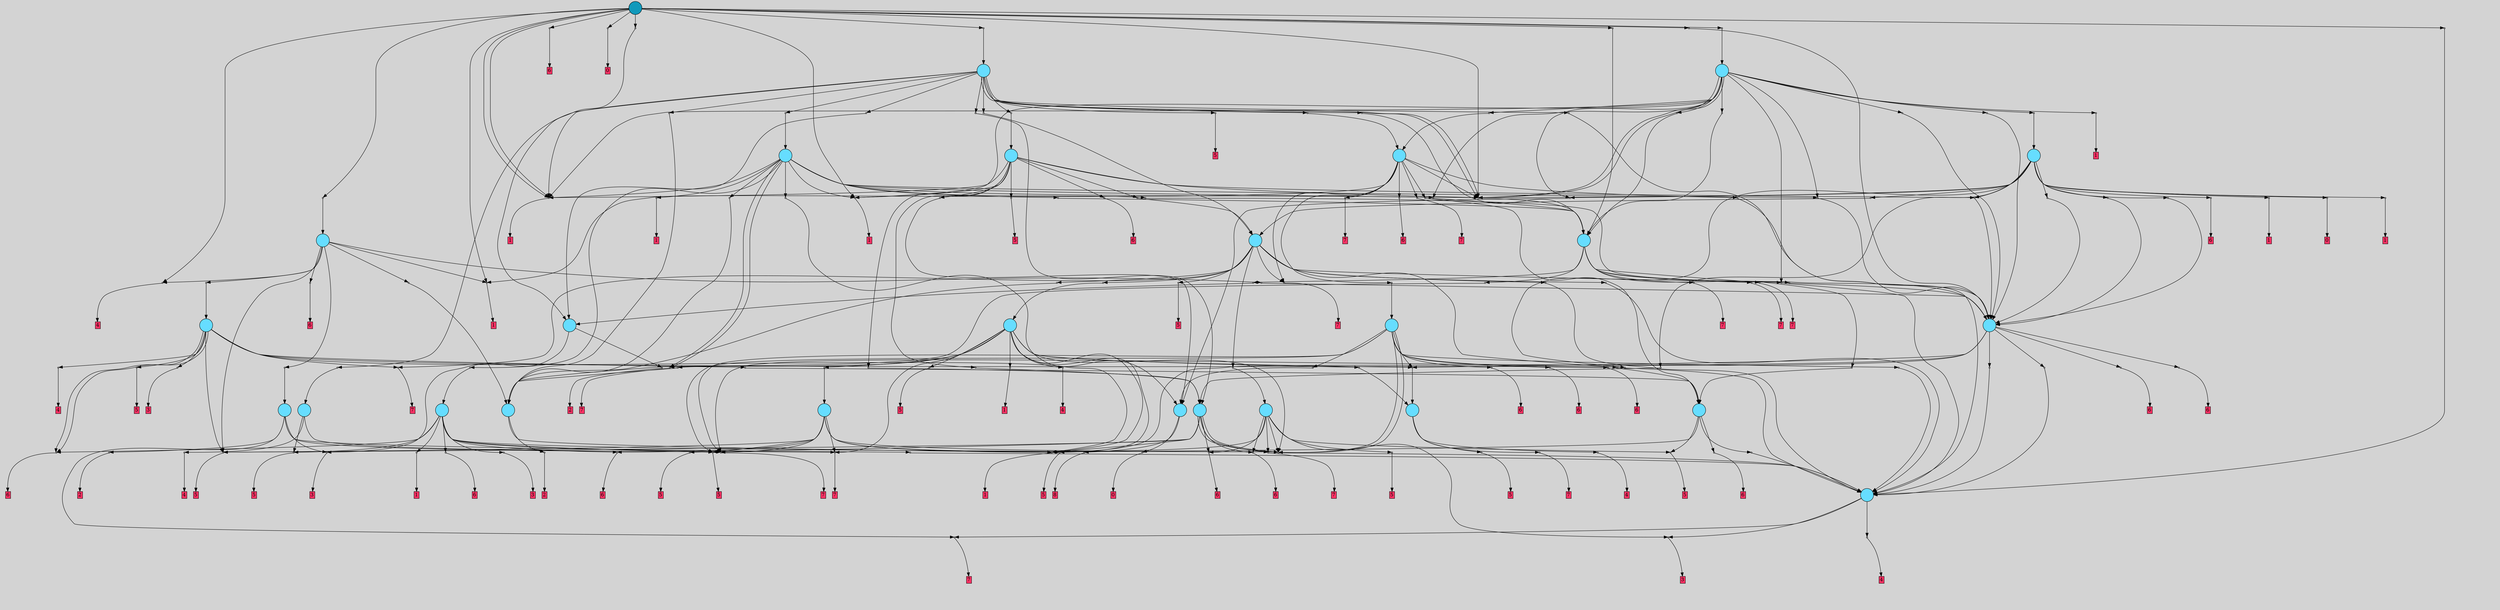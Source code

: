 // File exported with GEGELATI v1.3.1
// On the 2024-04-08 21:34:27
// With the File::TPGGraphDotExporter
digraph{
	graph[pad = "0.212, 0.055" bgcolor = lightgray]
	node[shape=circle style = filled label = ""]
		T1 [fillcolor="#66ddff"]
		T2 [fillcolor="#66ddff"]
		T3 [fillcolor="#66ddff"]
		T4 [fillcolor="#66ddff"]
		T8 [fillcolor="#66ddff"]
		T12 [fillcolor="#66ddff"]
		T72 [fillcolor="#66ddff"]
		T74 [fillcolor="#66ddff"]
		T80 [fillcolor="#66ddff"]
		T113 [fillcolor="#66ddff"]
		T126 [fillcolor="#66ddff"]
		T138 [fillcolor="#66ddff"]
		T146 [fillcolor="#66ddff"]
		T169 [fillcolor="#66ddff"]
		T188 [fillcolor="#66ddff"]
		T202 [fillcolor="#66ddff"]
		T253 [fillcolor="#66ddff"]
		T259 [fillcolor="#66ddff"]
		T268 [fillcolor="#66ddff"]
		T285 [fillcolor="#66ddff"]
		T489 [fillcolor="#66ddff"]
		T511 [fillcolor="#66ddff"]
		T674 [fillcolor="#66ddff"]
		T695 [fillcolor="#66ddff"]
		T745 [fillcolor="#66ddff"]
		T808 [fillcolor="#1199bb"]
		P21125 [fillcolor="#cccccc" shape=point] //
		I21125 [shape=box style=invis label="4|3&1|4#2|0&#92;n1|6&0|1#3|7&#92;n5|2&0|0#0|0&#92;n2|4&0|3#1|1&#92;n3|2&2|5#3|4&#92;n4|4&4|0#0|1&#92;n0|2&1|3#1|5&#92;n6|4&3|0#0|0&#92;n2|6&2|6#3|2&#92;n5|2&2|6#4|4&#92;n"]
		P21125 -> I21125[style=invis]
		A9830 [fillcolor="#ff3366" shape=box margin=0.03 width=0 height=0 label="1"]
		T1 -> P21125 -> A9830
		P21126 [fillcolor="#cccccc" shape=point] //
		I21126 [shape=box style=invis label="3|3&0|3#2|3&#92;n5|6&2|4#1|6&#92;n5|3&3|1#3|7&#92;n1|4&2|7#4|1&#92;n0|6&2|0#1|2&#92;n0|1&1|4#1|1&#92;n3|2&4|2#0|4&#92;n"]
		P21126 -> I21126[style=invis]
		A9831 [fillcolor="#ff3366" shape=box margin=0.03 width=0 height=0 label="2"]
		T1 -> P21126 -> A9831
		P21127 [fillcolor="#cccccc" shape=point] //
		I21127 [shape=box style=invis label="3|5&1|1#4|7&#92;n1|3&0|0#4|5&#92;n5|6&4|5#4|4&#92;n7|5&2|0#4|0&#92;n5|1&0|2#3|7&#92;n2|0&2|1#4|7&#92;n"]
		P21127 -> I21127[style=invis]
		A9832 [fillcolor="#ff3366" shape=box margin=0.03 width=0 height=0 label="2"]
		T2 -> P21127 -> A9832
		P21128 [fillcolor="#cccccc" shape=point] //
		I21128 [shape=box style=invis label="6|5&1|1#2|4&#92;n1|6&3|2#0|3&#92;n2|0&0|7#1|1&#92;n4|1&4|2#3|4&#92;n3|2&2|3#0|6&#92;n2|6&3|7#3|5&#92;n7|1&3|5#1|4&#92;n"]
		P21128 -> I21128[style=invis]
		A9833 [fillcolor="#ff3366" shape=box margin=0.03 width=0 height=0 label="3"]
		T2 -> P21128 -> A9833
		P21129 [fillcolor="#cccccc" shape=point] //
		I21129 [shape=box style=invis label="3|7&0|1#0|1&#92;n6|3&1|3#0|5&#92;n"]
		P21129 -> I21129[style=invis]
		A9834 [fillcolor="#ff3366" shape=box margin=0.03 width=0 height=0 label="3"]
		T3 -> P21129 -> A9834
		P21130 [fillcolor="#cccccc" shape=point] //
		I21130 [shape=box style=invis label="4|4&2|5#4|0&#92;n3|7&3|5#4|3&#92;n1|5&3|3#2|4&#92;n0|1&1|6#1|5&#92;n2|4&4|2#2|4&#92;n4|4&2|4#1|3&#92;n5|4&1|7#2|7&#92;n2|1&3|7#3|5&#92;n6|0&4|4#3|5&#92;n0|3&2|4#0|3&#92;n"]
		P21130 -> I21130[style=invis]
		A9835 [fillcolor="#ff3366" shape=box margin=0.03 width=0 height=0 label="4"]
		T3 -> P21130 -> A9835
		P21131 [fillcolor="#cccccc" shape=point] //
		I21131 [shape=box style=invis label="6|2&1|1#4|7&#92;n1|5&2|7#1|0&#92;n7|2&0|6#3|3&#92;n5|6&4|6#3|1&#92;n4|0&4|6#0|1&#92;n7|6&1|4#1|2&#92;n"]
		P21131 -> I21131[style=invis]
		A9836 [fillcolor="#ff3366" shape=box margin=0.03 width=0 height=0 label="4"]
		T4 -> P21131 -> A9836
		P21132 [fillcolor="#cccccc" shape=point] //
		I21132 [shape=box style=invis label="6|2&0|1#3|7&#92;n6|7&4|2#2|5&#92;n2|4&4|1#2|3&#92;n6|6&2|6#4|7&#92;n6|3&1|7#3|2&#92;n4|6&1|6#3|1&#92;n4|4&4|5#2|2&#92;n2|2&2|3#3|3&#92;n1|6&3|7#0|0&#92;n"]
		P21132 -> I21132[style=invis]
		A9837 [fillcolor="#ff3366" shape=box margin=0.03 width=0 height=0 label="5"]
		T4 -> P21132 -> A9837
		P21133 [fillcolor="#cccccc" shape=point] //
		I21133 [shape=box style=invis label="0|4&2|0#3|7&#92;n"]
		P21133 -> I21133[style=invis]
		A9838 [fillcolor="#ff3366" shape=box margin=0.03 width=0 height=0 label="8"]
		T8 -> P21133 -> A9838
		P21134 [fillcolor="#cccccc" shape=point] //
		I21134 [shape=box style=invis label="6|7&4|5#3|7&#92;n1|0&4|6#2|6&#92;n1|1&3|2#2|3&#92;n6|6&3|5#4|6&#92;n5|3&4|3#1|5&#92;n3|0&1|6#4|0&#92;n3|6&3|6#3|2&#92;n1|3&4|6#4|5&#92;n"]
		P21134 -> I21134[style=invis]
		A9839 [fillcolor="#ff3366" shape=box margin=0.03 width=0 height=0 label="0"]
		T8 -> P21134 -> A9839
		P21135 [fillcolor="#cccccc" shape=point] //
		I21135 [shape=box style=invis label="2|1&3|1#1|2&#92;n1|5&2|7#2|3&#92;n5|4&3|6#1|6&#92;n2|5&1|0#2|2&#92;n4|1&4|3#2|1&#92;n4|0&2|0#2|4&#92;n"]
		P21135 -> I21135[style=invis]
		A9840 [fillcolor="#ff3366" shape=box margin=0.03 width=0 height=0 label="7"]
		T3 -> P21135 -> A9840
		P21136 [fillcolor="#cccccc" shape=point] //
		I21136 [shape=box style=invis label="1|7&4|1#3|5&#92;n7|4&3|3#2|0&#92;n5|2&3|4#1|1&#92;n4|2&0|3#0|1&#92;n7|7&3|7#0|4&#92;n4|5&0|3#2|2&#92;n5|2&0|1#0|7&#92;n0|5&3|5#1|0&#92;n1|7&3|4#2|2&#92;n"]
		P21136 -> I21136[style=invis]
		A9841 [fillcolor="#ff3366" shape=box margin=0.03 width=0 height=0 label="7"]
		T4 -> P21136 -> A9841
		P21137 [fillcolor="#cccccc" shape=point] //
		I21137 [shape=box style=invis label="3|5&1|1#4|7&#92;n1|3&0|0#4|5&#92;n5|6&4|5#4|4&#92;n1|6&1|0#1|5&#92;n7|5&2|0#4|1&#92;n5|1&0|2#3|7&#92;n"]
		P21137 -> I21137[style=invis]
		A9842 [fillcolor="#ff3366" shape=box margin=0.03 width=0 height=0 label="2"]
		T12 -> P21137 -> A9842
		T12 -> P21128
		T12 -> P21136
		T12 -> P21135
		P21138 [fillcolor="#cccccc" shape=point] //
		I21138 [shape=box style=invis label="3|1&0|6#2|1&#92;n2|6&0|0#1|0&#92;n4|3&3|7#1|5&#92;n6|1&1|2#4|1&#92;n7|6&2|7#3|5&#92;n"]
		P21138 -> I21138[style=invis]
		T12 -> P21138 -> T3
		P21139 [fillcolor="#cccccc" shape=point] //
		I21139 [shape=box style=invis label="6|2&0|7#2|0&#92;n2|5&4|0#2|3&#92;n2|0&4|5#1|1&#92;n1|4&3|0#1|6&#92;n"]
		P21139 -> I21139[style=invis]
		A9843 [fillcolor="#ff3366" shape=box margin=0.03 width=0 height=0 label="7"]
		T72 -> P21139 -> A9843
		P21140 [fillcolor="#cccccc" shape=point] //
		I21140 [shape=box style=invis label="5|6&4|6#1|3&#92;n5|3&0|4#0|5&#92;n4|6&1|6#3|1&#92;n6|7&4|5#2|5&#92;n2|0&3|5#2|5&#92;n2|4&3|2#2|3&#92;n1|6&1|7#0|0&#92;n6|6&2|6#4|7&#92;n5|2&2|3#3|3&#92;n"]
		P21140 -> I21140[style=invis]
		A9844 [fillcolor="#ff3366" shape=box margin=0.03 width=0 height=0 label="5"]
		T72 -> P21140 -> A9844
		T72 -> P21136
		P21141 [fillcolor="#cccccc" shape=point] //
		I21141 [shape=box style=invis label="7|6&1|3#3|0&#92;n7|4&1|5#4|7&#92;n6|3&4|2#1|1&#92;n1|0&3|1#0|7&#92;n1|7&0|1#4|1&#92;n2|6&2|3#4|6&#92;n"]
		P21141 -> I21141[style=invis]
		A9845 [fillcolor="#ff3366" shape=box margin=0.03 width=0 height=0 label="6"]
		T72 -> P21141 -> A9845
		P21142 [fillcolor="#cccccc" shape=point] //
		I21142 [shape=box style=invis label="1|1&2|3#4|7&#92;n1|1&2|4#4|7&#92;n6|3&2|1#3|0&#92;n0|0&0|2#3|1&#92;n4|7&0|4#0|6&#92;n"]
		P21142 -> I21142[style=invis]
		T72 -> P21142 -> T3
		P21143 [fillcolor="#cccccc" shape=point] //
		I21143 [shape=box style=invis label="1|4&3|1#1|7&#92;n5|6&4|6#1|3&#92;n5|3&0|4#0|5&#92;n6|7&4|5#2|5&#92;n4|6&1|6#3|1&#92;n2|0&3|5#2|5&#92;n1|6&1|7#0|0&#92;n6|6&2|6#4|7&#92;n5|2&2|3#3|3&#92;n"]
		P21143 -> I21143[style=invis]
		A9846 [fillcolor="#ff3366" shape=box margin=0.03 width=0 height=0 label="5"]
		T72 -> P21143 -> A9846
		P21144 [fillcolor="#cccccc" shape=point] //
		I21144 [shape=box style=invis label="2|2&2|3#0|3&#92;n6|2&0|1#2|7&#92;n5|0&3|2#2|2&#92;n3|5&2|5#0|4&#92;n5|6&4|2#2|1&#92;n4|6&3|6#3|1&#92;n2|7&4|1#2|3&#92;n"]
		P21144 -> I21144[style=invis]
		A9847 [fillcolor="#ff3366" shape=box margin=0.03 width=0 height=0 label="5"]
		T72 -> P21144 -> A9847
		T72 -> P21125
		T74 -> P21125
		P21145 [fillcolor="#cccccc" shape=point] //
		I21145 [shape=box style=invis label="4|4&4|1#2|3&#92;n4|6&1|6#3|1&#92;n2|6&2|6#2|6&#92;n2|0&3|5#4|1&#92;n2|5&1|3#3|7&#92;n0|6&2|6#4|7&#92;n3|3&2|4#1|5&#92;n3|1&2|6#0|0&#92;n"]
		P21145 -> I21145[style=invis]
		A9848 [fillcolor="#ff3366" shape=box margin=0.03 width=0 height=0 label="5"]
		T74 -> P21145 -> A9848
		P21146 [fillcolor="#cccccc" shape=point] //
		I21146 [shape=box style=invis label="5|4&4|5#3|4&#92;n6|7&1|1#1|7&#92;n4|3&4|7#4|5&#92;n7|1&4|2#3|5&#92;n2|0&2|2#3|7&#92;n"]
		P21146 -> I21146[style=invis]
		A9849 [fillcolor="#ff3366" shape=box margin=0.03 width=0 height=0 label="6"]
		T74 -> P21146 -> A9849
		P21147 [fillcolor="#cccccc" shape=point] //
		I21147 [shape=box style=invis label="3|1&4|6#4|0&#92;n3|6&3|6#3|5&#92;n0|0&2|0#3|7&#92;n"]
		P21147 -> I21147[style=invis]
		T74 -> P21147 -> T3
		P21148 [fillcolor="#cccccc" shape=point] //
		I21148 [shape=box style=invis label="5|5&3|0#1|1&#92;n6|7&4|7#3|3&#92;n3|0&3|4#0|6&#92;n3|1&4|3#2|1&#92;n6|3&3|3#3|2&#92;n4|6&2|1#0|1&#92;n7|7&2|5#0|5&#92;n7|3&0|7#4|2&#92;n4|5&1|3#3|2&#92;n"]
		P21148 -> I21148[style=invis]
		A9850 [fillcolor="#ff3366" shape=box margin=0.03 width=0 height=0 label="7"]
		T80 -> P21148 -> A9850
		P21149 [fillcolor="#cccccc" shape=point] //
		I21149 [shape=box style=invis label="7|3&1|7#4|7&#92;n2|4&4|2#2|4&#92;n1|5&3|3#2|4&#92;n1|1&1|6#1|5&#92;n4|0&1|4#4|7&#92;n3|7&3|5#4|3&#92;n5|4&1|7#2|7&#92;n4|4&2|4#1|3&#92;n4|4&2|5#2|0&#92;n"]
		P21149 -> I21149[style=invis]
		A9851 [fillcolor="#ff3366" shape=box margin=0.03 width=0 height=0 label="4"]
		T80 -> P21149 -> A9851
		P21150 [fillcolor="#cccccc" shape=point] //
		I21150 [shape=box style=invis label="5|6&4|6#1|3&#92;n6|7&3|5#2|5&#92;n4|6&1|6#3|1&#92;n2|0&3|5#2|5&#92;n5|3&0|4#0|5&#92;n1|3&3|4#3|1&#92;n3|5&3|5#0|6&#92;n2|4&3|2#2|3&#92;n1|6&1|7#0|0&#92;n6|6&2|6#4|7&#92;n"]
		P21150 -> I21150[style=invis]
		A9852 [fillcolor="#ff3366" shape=box margin=0.03 width=0 height=0 label="5"]
		T80 -> P21150 -> A9852
		P21151 [fillcolor="#cccccc" shape=point] //
		I21151 [shape=box style=invis label="2|5&4|0#2|3&#92;n6|2&0|7#2|0&#92;n2|0&4|5#1|1&#92;n5|4&3|0#1|6&#92;n"]
		P21151 -> I21151[style=invis]
		A9853 [fillcolor="#ff3366" shape=box margin=0.03 width=0 height=0 label="7"]
		T113 -> P21151 -> A9853
		P21152 [fillcolor="#cccccc" shape=point] //
		I21152 [shape=box style=invis label="7|5&3|5#1|6&#92;n1|0&3|1#0|7&#92;n7|6&1|3#3|0&#92;n1|7&0|1#4|1&#92;n2|3&4|2#1|4&#92;n"]
		P21152 -> I21152[style=invis]
		A9854 [fillcolor="#ff3366" shape=box margin=0.03 width=0 height=0 label="6"]
		T113 -> P21152 -> A9854
		T113 -> P21142
		P21153 [fillcolor="#cccccc" shape=point] //
		I21153 [shape=box style=invis label="5|6&4|6#1|3&#92;n5|3&0|4#0|5&#92;n6|7&4|5#2|5&#92;n5|2&2|3#3|3&#92;n2|0&3|5#2|5&#92;n1|6&1|7#0|0&#92;n6|6&2|6#4|7&#92;n4|6&1|3#3|1&#92;n3|2&3|0#3|4&#92;n"]
		P21153 -> I21153[style=invis]
		A9855 [fillcolor="#ff3366" shape=box margin=0.03 width=0 height=0 label="5"]
		T113 -> P21153 -> A9855
		T113 -> P21144
		T113 -> P21125
		T113 -> P21142
		P21154 [fillcolor="#cccccc" shape=point] //
		I21154 [shape=box style=invis label="4|0&3|2#4|0&#92;n0|1&4|2#4|5&#92;n"]
		P21154 -> I21154[style=invis]
		A9856 [fillcolor="#ff3366" shape=box margin=0.03 width=0 height=0 label="6"]
		T113 -> P21154 -> A9856
		T126 -> P21139
		P21155 [fillcolor="#cccccc" shape=point] //
		I21155 [shape=box style=invis label="7|6&1|3#3|0&#92;n2|6&2|3#4|6&#92;n1|0&3|1#0|7&#92;n0|7&0|1#4|1&#92;n7|4&1|5#4|7&#92;n"]
		P21155 -> I21155[style=invis]
		A9857 [fillcolor="#ff3366" shape=box margin=0.03 width=0 height=0 label="6"]
		T126 -> P21155 -> A9857
		T126 -> P21142
		T126 -> P21143
		P21156 [fillcolor="#cccccc" shape=point] //
		I21156 [shape=box style=invis label="6|3&1|6#0|5&#92;n3|7&0|1#0|1&#92;n"]
		P21156 -> I21156[style=invis]
		A9858 [fillcolor="#ff3366" shape=box margin=0.03 width=0 height=0 label="3"]
		T126 -> P21156 -> A9858
		P21157 [fillcolor="#cccccc" shape=point] //
		I21157 [shape=box style=invis label="6|7&1|1#1|7&#92;n3|1&0|6#2|1&#92;n6|1&4|2#4|1&#92;n4|3&3|7#1|5&#92;n2|6&0|0#1|0&#92;n7|6&2|7#3|5&#92;n"]
		P21157 -> I21157[style=invis]
		A9859 [fillcolor="#ff3366" shape=box margin=0.03 width=0 height=0 label="6"]
		T126 -> P21157 -> A9859
		P21158 [fillcolor="#cccccc" shape=point] //
		I21158 [shape=box style=invis label="7|2&4|4#0|0&#92;n4|2&4|1#4|3&#92;n6|4&0|7#2|5&#92;n6|5&4|1#1|4&#92;n6|1&3|3#3|4&#92;n4|0&4|1#3|0&#92;n5|3&0|0#0|2&#92;n1|0&2|4#0|3&#92;n2|0&2|0#1|1&#92;n5|3&2|7#2|5&#92;n"]
		P21158 -> I21158[style=invis]
		A9860 [fillcolor="#ff3366" shape=box margin=0.03 width=0 height=0 label="1"]
		T126 -> P21158 -> A9860
		T126 -> P21132
		T126 -> P21141
		T138 -> P21151
		T138 -> P21152
		T138 -> P21142
		P21159 [fillcolor="#cccccc" shape=point] //
		I21159 [shape=box style=invis label="5|0&3|2#2|2&#92;n6|1&0|1#2|7&#92;n2|2&2|3#0|3&#92;n3|5&2|5#0|4&#92;n5|6&4|2#2|1&#92;n4|6&3|6#3|1&#92;n7|2&3|6#2|6&#92;n2|7&4|1#2|3&#92;n"]
		P21159 -> I21159[style=invis]
		A9861 [fillcolor="#ff3366" shape=box margin=0.03 width=0 height=0 label="5"]
		T138 -> P21159 -> A9861
		T138 -> P21125
		T138 -> P21154
		T138 -> P21129
		T138 -> P21145
		P21160 [fillcolor="#cccccc" shape=point] //
		I21160 [shape=box style=invis label="1|7&4|1#3|5&#92;n7|4&3|3#2|0&#92;n4|2&2|3#0|1&#92;n7|7&3|7#0|4&#92;n5|2&0|1#0|7&#92;n4|5&0|3#2|2&#92;n4|4&4|0#2|6&#92;n0|5&3|5#1|0&#92;n1|7&3|4#2|2&#92;n"]
		P21160 -> I21160[style=invis]
		A9862 [fillcolor="#ff3366" shape=box margin=0.03 width=0 height=0 label="7"]
		T146 -> P21160 -> A9862
		P21161 [fillcolor="#cccccc" shape=point] //
		I21161 [shape=box style=invis label="0|6&4|6#1|3&#92;n1|2&3|1#1|7&#92;n4|6&1|6#3|1&#92;n6|7&4|5#2|5&#92;n2|0&3|5#2|5&#92;n1|6&1|7#0|0&#92;n6|6&2|6#4|7&#92;n"]
		P21161 -> I21161[style=invis]
		A9863 [fillcolor="#ff3366" shape=box margin=0.03 width=0 height=0 label="5"]
		T146 -> P21161 -> A9863
		T146 -> P21144
		T146 -> P21125
		P21162 [fillcolor="#cccccc" shape=point] //
		I21162 [shape=box style=invis label="7|7&3|7#2|4&#92;n7|4&3|2#2|0&#92;n4|5&0|3#2|2&#92;n1|5&2|2#3|3&#92;n5|4&2|6#3|0&#92;n5|5&2|7#2|4&#92;n1|7&0|6#3|5&#92;n0|3&3|3#2|6&#92;n"]
		P21162 -> I21162[style=invis]
		T146 -> P21162 -> T3
		P21163 [fillcolor="#cccccc" shape=point] //
		I21163 [shape=box style=invis label="3|7&0|1#0|1&#92;n0|6&2|6#4|4&#92;n"]
		P21163 -> I21163[style=invis]
		A9864 [fillcolor="#ff3366" shape=box margin=0.03 width=0 height=0 label="3"]
		T146 -> P21163 -> A9864
		T146 -> P21157
		P21164 [fillcolor="#cccccc" shape=point] //
		I21164 [shape=box style=invis label="0|1&1|5#1|5&#92;n6|0&0|6#3|7&#92;n4|7&3|5#4|3&#92;n2|4&4|2#2|4&#92;n4|4&2|5#4|0&#92;n1|5&3|3#2|4&#92;n4|4&2|4#1|3&#92;n0|3&2|4#0|3&#92;n2|1&3|7#3|5&#92;n"]
		P21164 -> I21164[style=invis]
		A9865 [fillcolor="#ff3366" shape=box margin=0.03 width=0 height=0 label="4"]
		T146 -> P21164 -> A9865
		P21165 [fillcolor="#cccccc" shape=point] //
		I21165 [shape=box style=invis label="1|6&3|6#2|4&#92;n4|0&4|3#0|1&#92;n5|6&4|6#3|1&#92;n7|2&0|6#3|7&#92;n1|5&2|7#4|0&#92;n"]
		P21165 -> I21165[style=invis]
		T146 -> P21165 -> T74
		T146 -> P21157
		T169 -> P21136
		P21166 [fillcolor="#cccccc" shape=point] //
		I21166 [shape=box style=invis label="3|4&1|4#4|0&#92;n1|0&2|1#0|7&#92;n7|4&1|5#4|7&#92;n6|3&4|2#1|1&#92;n7|6&1|3#3|0&#92;n1|7&0|1#4|1&#92;n"]
		P21166 -> I21166[style=invis]
		A9866 [fillcolor="#ff3366" shape=box margin=0.03 width=0 height=0 label="6"]
		T169 -> P21166 -> A9866
		P21167 [fillcolor="#cccccc" shape=point] //
		I21167 [shape=box style=invis label="1|1&2|4#4|7&#92;n0|0&0|2#3|1&#92;n6|5&2|1#3|0&#92;n4|7&0|4#0|6&#92;n"]
		P21167 -> I21167[style=invis]
		T169 -> P21167 -> T3
		P21168 [fillcolor="#cccccc" shape=point] //
		I21168 [shape=box style=invis label="0|4&1|7#1|1&#92;n4|7&1|4#0|6&#92;n3|2&4|5#0|0&#92;n5|3&4|2#3|0&#92;n4|5&2|2#0|7&#92;n2|0&0|6#0|2&#92;n4|7&2|6#3|1&#92;n3|6&3|6#3|4&#92;n3|6&2|3#4|5&#92;n"]
		P21168 -> I21168[style=invis]
		T169 -> P21168 -> T3
		P21169 [fillcolor="#cccccc" shape=point] //
		I21169 [shape=box style=invis label="4|4&2|6#0|7&#92;n5|0&1|0#2|6&#92;n1|5&4|5#4|2&#92;n1|3&4|3#4|4&#92;n7|2&2|0#2|6&#92;n"]
		P21169 -> I21169[style=invis]
		A9867 [fillcolor="#ff3366" shape=box margin=0.03 width=0 height=0 label="6"]
		T169 -> P21169 -> A9867
		T169 -> P21140
		P21170 [fillcolor="#cccccc" shape=point] //
		I21170 [shape=box style=invis label="6|0&3|0#0|0&#92;n1|4&2|1#2|4&#92;n6|4&4|0#0|1&#92;n2|4&0|3#1|1&#92;n3|2&1|5#3|4&#92;n0|2&1|3#1|5&#92;n4|3&1|4#0|0&#92;n5|2&2|6#4|4&#92;n"]
		P21170 -> I21170[style=invis]
		T169 -> P21170 -> T80
		P21171 [fillcolor="#cccccc" shape=point] //
		I21171 [shape=box style=invis label="6|3&4|6#1|1&#92;n1|7&0|7#4|1&#92;n2|6&2|3#4|0&#92;n0|0&1|7#3|6&#92;n"]
		P21171 -> I21171[style=invis]
		A9868 [fillcolor="#ff3366" shape=box margin=0.03 width=0 height=0 label="6"]
		T188 -> P21171 -> A9868
		T188 -> P21142
		T188 -> P21143
		P21172 [fillcolor="#cccccc" shape=point] //
		I21172 [shape=box style=invis label="6|3&2|1#3|0&#92;n4|7&0|4#0|6&#92;n0|0&0|2#3|1&#92;n1|1&2|4#2|7&#92;n7|3&2|4#3|7&#92;n"]
		P21172 -> I21172[style=invis]
		T188 -> P21172 -> T3
		P21173 [fillcolor="#cccccc" shape=point] //
		I21173 [shape=box style=invis label="4|4&2|3#0|7&#92;n1|3&4|3#4|4&#92;n1|5&4|5#4|2&#92;n5|0&1|0#2|6&#92;n7|2&2|0#2|6&#92;n"]
		P21173 -> I21173[style=invis]
		A9869 [fillcolor="#ff3366" shape=box margin=0.03 width=0 height=0 label="6"]
		T188 -> P21173 -> A9869
		P21174 [fillcolor="#cccccc" shape=point] //
		I21174 [shape=box style=invis label="4|4&2|6#0|7&#92;n1|3&0|3#4|4&#92;n5|0&1|0#2|6&#92;n7|2&2|0#2|6&#92;n"]
		P21174 -> I21174[style=invis]
		A9870 [fillcolor="#ff3366" shape=box margin=0.03 width=0 height=0 label="6"]
		T188 -> P21174 -> A9870
		T188 -> P21142
		T188 -> P21170
		T188 -> P21136
		P21175 [fillcolor="#cccccc" shape=point] //
		I21175 [shape=box style=invis label="5|5&3|0#1|1&#92;n3|7&2|5#0|5&#92;n3|0&3|4#0|6&#92;n6|3&3|3#3|2&#92;n4|6&2|1#0|1&#92;n6|7&4|7#3|3&#92;n7|3&0|7#4|2&#92;n4|5&1|3#3|2&#92;n"]
		P21175 -> I21175[style=invis]
		T188 -> P21175 -> T8
		P21176 [fillcolor="#cccccc" shape=point] //
		I21176 [shape=box style=invis label="1|1&3|6#0|0&#92;n5|6&4|6#1|3&#92;n1|2&3|1#1|7&#92;n1|6&1|7#0|0&#92;n4|6&1|6#3|1&#92;n2|0&3|5#2|5&#92;n3|6&2|6#4|7&#92;n6|7&4|5#2|5&#92;n5|2&2|4#3|3&#92;n0|1&4|5#1|0&#92;n"]
		P21176 -> I21176[style=invis]
		A9871 [fillcolor="#ff3366" shape=box margin=0.03 width=0 height=0 label="5"]
		T202 -> P21176 -> A9871
		T202 -> P21170
		P21177 [fillcolor="#cccccc" shape=point] //
		I21177 [shape=box style=invis label="5|5&2|7#2|4&#92;n7|4&3|3#2|0&#92;n4|5&0|3#2|2&#92;n5|4&2|6#3|0&#92;n1|5&2|2#3|3&#92;n5|0&0|1#0|0&#92;n7|7&3|7#2|4&#92;n1|7&0|6#3|5&#92;n"]
		P21177 -> I21177[style=invis]
		A9872 [fillcolor="#ff3366" shape=box margin=0.03 width=0 height=0 label="7"]
		T202 -> P21177 -> A9872
		P21178 [fillcolor="#cccccc" shape=point] //
		I21178 [shape=box style=invis label="4|3&1|4#2|0&#92;n1|6&0|1#3|7&#92;n5|2&0|0#0|0&#92;n2|4&0|3#1|1&#92;n3|2&2|5#3|4&#92;n0|2&1|3#4|5&#92;n5|2&2|6#4|4&#92;n2|6&2|6#3|2&#92;n5|3&4|3#3|1&#92;n6|4&3|0#0|0&#92;n"]
		P21178 -> I21178[style=invis]
		A9873 [fillcolor="#ff3366" shape=box margin=0.03 width=0 height=0 label="1"]
		T202 -> P21178 -> A9873
		P21179 [fillcolor="#cccccc" shape=point] //
		I21179 [shape=box style=invis label="7|2&1|0#1|3&#92;n4|0&4|6#0|1&#92;n7|2&0|6#3|3&#92;n6|6&1|2#4|7&#92;n1|5&2|7#1|0&#92;n0|7&4|2#3|7&#92;n7|6&1|4#1|2&#92;n"]
		P21179 -> I21179[style=invis]
		A9874 [fillcolor="#ff3366" shape=box margin=0.03 width=0 height=0 label="4"]
		T202 -> P21179 -> A9874
		P21180 [fillcolor="#cccccc" shape=point] //
		I21180 [shape=box style=invis label="5|2&2|6#4|4&#92;n1|4&2|1#2|4&#92;n2|4&0|3#1|1&#92;n3|2&1|5#3|4&#92;n0|2&1|3#1|5&#92;n4|3&1|4#0|0&#92;n6|0&3|6#0|0&#92;n"]
		P21180 -> I21180[style=invis]
		T202 -> P21180 -> T80
		P21181 [fillcolor="#cccccc" shape=point] //
		I21181 [shape=box style=invis label="1|5&4|3#2|4&#92;n4|4&2|5#2|0&#92;n6|5&2|2#2|2&#92;n3|7&3|5#4|3&#92;n6|1&3|0#3|5&#92;n2|4&4|2#0|4&#92;n6|0&3|2#0|1&#92;n1|1&1|6#2|5&#92;n"]
		P21181 -> I21181[style=invis]
		T202 -> P21181 -> T1
		T202 -> P21139
		P21182 [fillcolor="#cccccc" shape=point] //
		I21182 [shape=box style=invis label="6|7&1|1#1|7&#92;n5|0&2|0#2|7&#92;n7|0&2|5#1|2&#92;n1|2&2|6#3|3&#92;n"]
		P21182 -> I21182[style=invis]
		T202 -> P21182 -> T72
		T202 -> P21142
		T202 -> P21140
		T202 -> P21125
		P21183 [fillcolor="#cccccc" shape=point] //
		I21183 [shape=box style=invis label="7|3&1|4#1|6&#92;n3|1&3|6#4|2&#92;n1|3&0|3#3|6&#92;n3|2&0|0#1|0&#92;n6|3&1|1#2|0&#92;n7|0&4|5#2|2&#92;n2|4&4|3#1|1&#92;n"]
		P21183 -> I21183[style=invis]
		T253 -> P21183 -> T169
		P21184 [fillcolor="#cccccc" shape=point] //
		I21184 [shape=box style=invis label="2|6&3|7#0|6&#92;n0|4&0|6#4|7&#92;n0|0&3|3#2|2&#92;n"]
		P21184 -> I21184[style=invis]
		T253 -> P21184 -> T74
		P21185 [fillcolor="#cccccc" shape=point] //
		I21185 [shape=box style=invis label="1|5&3|3#2|4&#92;n2|4&4|2#0|4&#92;n6|5&0|2#2|2&#92;n1|5&1|2#0|2&#92;n6|0&3|2#0|1&#92;n6|1&3|0#1|5&#92;n4|4&2|5#2|0&#92;n3|7&3|5#4|3&#92;n1|1&1|6#2|5&#92;n5|4&1|7#2|7&#92;n"]
		P21185 -> I21185[style=invis]
		T253 -> P21185 -> T2
		P21186 [fillcolor="#cccccc" shape=point] //
		I21186 [shape=box style=invis label="2|0&2|5#1|1&#92;n6|2&0|7#2|0&#92;n1|4&3|0#1|6&#92;n"]
		P21186 -> I21186[style=invis]
		A9875 [fillcolor="#ff3366" shape=box margin=0.03 width=0 height=0 label="7"]
		T253 -> P21186 -> A9875
		P21187 [fillcolor="#cccccc" shape=point] //
		I21187 [shape=box style=invis label="5|3&0|4#0|5&#92;n5|6&4|6#1|3&#92;n6|6&2|6#4|7&#92;n4|6&4|6#3|1&#92;n6|7&4|5#2|5&#92;n2|0&3|5#2|5&#92;n2|4&3|2#2|3&#92;n3|6&3|0#1|5&#92;n2|1&3|3#0|3&#92;n1|6&0|7#0|0&#92;n"]
		P21187 -> I21187[style=invis]
		T253 -> P21187 -> T1
		P21188 [fillcolor="#cccccc" shape=point] //
		I21188 [shape=box style=invis label="2|6&4|2#3|7&#92;n6|2&0|7#1|5&#92;n1|5&2|4#4|0&#92;n2|2&3|0#1|3&#92;n5|2&3|0#3|1&#92;n1|0&2|0#1|2&#92;n6|1&2|3#2|4&#92;n"]
		P21188 -> I21188[style=invis]
		A9876 [fillcolor="#ff3366" shape=box margin=0.03 width=0 height=0 label="7"]
		T253 -> P21188 -> A9876
		P21189 [fillcolor="#cccccc" shape=point] //
		I21189 [shape=box style=invis label="1|7&4|1#3|5&#92;n7|4&3|3#2|0&#92;n5|2&0|1#0|7&#92;n4|2&0|3#0|1&#92;n7|7&3|7#0|4&#92;n4|5&0|3#0|2&#92;n5|2&3|4#1|1&#92;n0|5&3|5#1|0&#92;n1|7&3|4#2|2&#92;n"]
		P21189 -> I21189[style=invis]
		A9877 [fillcolor="#ff3366" shape=box margin=0.03 width=0 height=0 label="7"]
		T253 -> P21189 -> A9877
		P21190 [fillcolor="#cccccc" shape=point] //
		I21190 [shape=box style=invis label="2|5&4|0#2|3&#92;n2|0&4|5#1|1&#92;n7|7&4|7#3|1&#92;n1|4&3|0#1|6&#92;n"]
		P21190 -> I21190[style=invis]
		A9878 [fillcolor="#ff3366" shape=box margin=0.03 width=0 height=0 label="7"]
		T259 -> P21190 -> A9878
		P21191 [fillcolor="#cccccc" shape=point] //
		I21191 [shape=box style=invis label="1|1&2|3#4|7&#92;n1|1&2|4#4|7&#92;n6|5&2|1#3|0&#92;n4|3&2|3#1|5&#92;n4|7&0|4#0|6&#92;n0|0&0|2#3|1&#92;n"]
		P21191 -> I21191[style=invis]
		T259 -> P21191 -> T3
		P21192 [fillcolor="#cccccc" shape=point] //
		I21192 [shape=box style=invis label="1|5&3|3#2|4&#92;n2|4&4|2#0|4&#92;n6|5&0|2#2|2&#92;n1|5&1|2#0|2&#92;n6|0&3|2#0|1&#92;n6|1&3|0#3|5&#92;n4|4&2|5#2|0&#92;n3|7&3|5#4|3&#92;n5|4&1|7#2|7&#92;n1|1&1|6#2|5&#92;n"]
		P21192 -> I21192[style=invis]
		T259 -> P21192 -> T1
		P21193 [fillcolor="#cccccc" shape=point] //
		I21193 [shape=box style=invis label="1|1&2|3#4|7&#92;n6|3&2|1#3|0&#92;n2|4&0|2#4|6&#92;n4|7&0|4#0|6&#92;n0|0&0|2#3|1&#92;n"]
		P21193 -> I21193[style=invis]
		T259 -> P21193 -> T3
		P21194 [fillcolor="#cccccc" shape=point] //
		I21194 [shape=box style=invis label="1|1&2|0#4|7&#92;n0|0&0|2#3|1&#92;n6|3&2|1#3|0&#92;n4|7&0|4#0|6&#92;n"]
		P21194 -> I21194[style=invis]
		T259 -> P21194 -> T3
		P21195 [fillcolor="#cccccc" shape=point] //
		I21195 [shape=box style=invis label="1|4&3|6#2|4&#92;n4|0&4|3#0|1&#92;n4|5&3|1#2|5&#92;n5|6&4|6#3|1&#92;n1|5&2|7#4|0&#92;n7|2&0|6#3|7&#92;n"]
		P21195 -> I21195[style=invis]
		T259 -> P21195 -> T74
		P21196 [fillcolor="#cccccc" shape=point] //
		I21196 [shape=box style=invis label="5|6&4|6#1|3&#92;n5|3&0|4#0|5&#92;n2|1&3|3#0|3&#92;n4|6&4|6#3|1&#92;n6|7&4|5#2|5&#92;n2|0&3|5#2|5&#92;n2|4&3|2#2|3&#92;n5|2&2|3#3|3&#92;n6|6&2|6#4|7&#92;n1|6&1|7#0|0&#92;n"]
		P21196 -> I21196[style=invis]
		A9879 [fillcolor="#ff3366" shape=box margin=0.03 width=0 height=0 label="5"]
		T259 -> P21196 -> A9879
		P21197 [fillcolor="#cccccc" shape=point] //
		I21197 [shape=box style=invis label="2|0&4|5#1|1&#92;n2|5&4|0#2|3&#92;n6|2&0|7#2|0&#92;n1|5&3|0#1|6&#92;n"]
		P21197 -> I21197[style=invis]
		T259 -> P21197 -> T202
		P21198 [fillcolor="#cccccc" shape=point] //
		I21198 [shape=box style=invis label="4|5&2|7#2|4&#92;n5|2&4|0#2|7&#92;n7|4&3|3#2|0&#92;n4|5&0|3#2|2&#92;n5|4&2|6#3|0&#92;n1|5&2|2#3|3&#92;n5|0&0|1#0|0&#92;n7|7&3|7#2|4&#92;n1|7&0|6#3|5&#92;n"]
		P21198 -> I21198[style=invis]
		T259 -> P21198 -> T138
		T259 -> P21160
		P21199 [fillcolor="#cccccc" shape=point] //
		I21199 [shape=box style=invis label="2|7&1|1#1|3&#92;n5|3&1|1#3|4&#92;n0|6&4|7#4|6&#92;n6|2&3|7#2|6&#92;n0|1&3|4#4|3&#92;n4|6&3|2#2|2&#92;n2|0&1|0#0|2&#92;n0|2&1|3#4|5&#92;n3|5&0|1#0|3&#92;n"]
		P21199 -> I21199[style=invis]
		A9880 [fillcolor="#ff3366" shape=box margin=0.03 width=0 height=0 label="1"]
		T268 -> P21199 -> A9880
		P21200 [fillcolor="#cccccc" shape=point] //
		I21200 [shape=box style=invis label="7|2&1|0#1|3&#92;n1|5&2|7#1|0&#92;n7|2&0|6#3|3&#92;n5|6&4|6#3|1&#92;n6|6&1|1#4|7&#92;n4|0&4|6#0|1&#92;n7|6&1|4#1|2&#92;n"]
		P21200 -> I21200[style=invis]
		A9881 [fillcolor="#ff3366" shape=box margin=0.03 width=0 height=0 label="4"]
		T268 -> P21200 -> A9881
		P21201 [fillcolor="#cccccc" shape=point] //
		I21201 [shape=box style=invis label="1|5&4|1#2|4&#92;n4|4&2|5#2|0&#92;n6|5&2|2#2|2&#92;n1|5&1|1#0|3&#92;n6|1&3|0#3|5&#92;n1|1&1|6#2|5&#92;n2|4&4|2#0|4&#92;n6|0&3|2#0|1&#92;n3|2&3|5#4|3&#92;n3|5&0|2#1|2&#92;n"]
		P21201 -> I21201[style=invis]
		T268 -> P21201 -> T1
		P21202 [fillcolor="#cccccc" shape=point] //
		I21202 [shape=box style=invis label="3|0&1|1#4|6&#92;n0|7&1|2#1|4&#92;n6|3&4|7#1|3&#92;n4|5&1|2#3|7&#92;n4|5&2|0#4|2&#92;n"]
		P21202 -> I21202[style=invis]
		A9882 [fillcolor="#ff3366" shape=box margin=0.03 width=0 height=0 label="6"]
		T268 -> P21202 -> A9882
		P21203 [fillcolor="#cccccc" shape=point] //
		I21203 [shape=box style=invis label="7|3&1|4#3|6&#92;n2|4&4|3#1|1&#92;n1|3&0|3#3|6&#92;n3|2&0|0#1|0&#92;n6|3&1|1#2|0&#92;n7|0&4|5#2|2&#92;n3|1&3|6#4|2&#92;n"]
		P21203 -> I21203[style=invis]
		T268 -> P21203 -> T169
		P21204 [fillcolor="#cccccc" shape=point] //
		I21204 [shape=box style=invis label="7|4&3|7#0|4&#92;n4|2&0|6#0|1&#92;n7|4&3|3#2|0&#92;n5|2&0|1#0|7&#92;n1|7&4|1#3|5&#92;n6|0&0|3#0|2&#92;n0|5&3|5#1|0&#92;n2|7&2|0#1|2&#92;n"]
		P21204 -> I21204[style=invis]
		T268 -> P21204 -> T146
		P21205 [fillcolor="#cccccc" shape=point] //
		I21205 [shape=box style=invis label="4|0&1|6#4|0&#92;n2|3&1|2#2|7&#92;n4|4&3|5#1|2&#92;n5|6&2|3#1|3&#92;n4|7&0|4#1|4&#92;n"]
		P21205 -> I21205[style=invis]
		T268 -> P21205 -> T12
		T268 -> P21144
		P21206 [fillcolor="#cccccc" shape=point] //
		I21206 [shape=box style=invis label="1|5&2|2#3|2&#92;n5|5&2|7#2|4&#92;n4|5&0|3#2|2&#92;n7|7&3|7#2|4&#92;n3|3&0|2#3|0&#92;n5|0&0|1#0|0&#92;n5|4&2|6#3|0&#92;n1|7&0|6#3|5&#92;n"]
		P21206 -> I21206[style=invis]
		A9883 [fillcolor="#ff3366" shape=box margin=0.03 width=0 height=0 label="7"]
		T285 -> P21206 -> A9883
		T285 -> P21199
		P21207 [fillcolor="#cccccc" shape=point] //
		I21207 [shape=box style=invis label="7|2&0|6#3|7&#92;n4|0&4|3#0|1&#92;n6|6&3|6#2|4&#92;n5|6&4|6#2|1&#92;n1|5&2|7#4|0&#92;n"]
		P21207 -> I21207[style=invis]
		T285 -> P21207 -> T74
		P21208 [fillcolor="#cccccc" shape=point] //
		I21208 [shape=box style=invis label="1|5&4|3#2|4&#92;n4|4&2|5#1|0&#92;n6|5&2|2#2|2&#92;n1|5&1|1#0|3&#92;n6|1&3|0#3|5&#92;n3|2&3|5#4|3&#92;n6|0&3|2#0|1&#92;n2|4&4|2#0|4&#92;n1|1&1|6#2|5&#92;n"]
		P21208 -> I21208[style=invis]
		T285 -> P21208 -> T253
		P21209 [fillcolor="#cccccc" shape=point] //
		I21209 [shape=box style=invis label="4|5&2|3#4|3&#92;n3|0&1|1#4|6&#92;n6|3&4|7#1|3&#92;n0|7&1|2#1|4&#92;n"]
		P21209 -> I21209[style=invis]
		A9884 [fillcolor="#ff3366" shape=box margin=0.03 width=0 height=0 label="6"]
		T285 -> P21209 -> A9884
		P21210 [fillcolor="#cccccc" shape=point] //
		I21210 [shape=box style=invis label="7|3&1|4#3|6&#92;n2|4&4|3#1|1&#92;n1|3&0|3#3|6&#92;n7|4&0|5#2|4&#92;n3|2&0|0#1|0&#92;n3|1&3|6#4|2&#92;n7|0&4|5#0|2&#92;n6|3&1|1#2|0&#92;n"]
		P21210 -> I21210[style=invis]
		T285 -> P21210 -> T169
		P21211 [fillcolor="#cccccc" shape=point] //
		I21211 [shape=box style=invis label="0|0&2|3#0|2&#92;n7|0&2|1#1|2&#92;n5|0&2|0#2|7&#92;n"]
		P21211 -> I21211[style=invis]
		T285 -> P21211 -> T188
		T285 -> P21190
		P21212 [fillcolor="#cccccc" shape=point] //
		I21212 [shape=box style=invis label="1|3&0|4#1|5&#92;n2|1&3|5#2|4&#92;n5|3&0|5#1|3&#92;n7|3&4|3#0|4&#92;n4|4&0|1#4|7&#92;n7|7&1|0#2|2&#92;n3|0&0|4#1|0&#92;n7|4&0|3#2|0&#92;n"]
		P21212 -> I21212[style=invis]
		A9885 [fillcolor="#ff3366" shape=box margin=0.03 width=0 height=0 label="7"]
		T285 -> P21212 -> A9885
		P21213 [fillcolor="#cccccc" shape=point] //
		I21213 [shape=box style=invis label="2|4&4|3#1|1&#92;n7|0&4|5#2|2&#92;n1|5&0|3#3|6&#92;n3|2&0|0#1|0&#92;n7|3&1|4#3|6&#92;n6|5&2|6#1|1&#92;n3|1&3|6#4|2&#92;n"]
		P21213 -> I21213[style=invis]
		T489 -> P21213 -> T169
		P21214 [fillcolor="#cccccc" shape=point] //
		I21214 [shape=box style=invis label="5|3&0|4#0|5&#92;n5|0&2|1#3|6&#92;n1|2&4|5#3|4&#92;n1|6&1|5#0|0&#92;n5|4&3|2#2|3&#92;n3|6&1|6#3|1&#92;n6|7&4|5#2|5&#92;n6|6&2|6#4|7&#92;n5|2&2|3#3|3&#92;n"]
		P21214 -> I21214[style=invis]
		A9886 [fillcolor="#ff3366" shape=box margin=0.03 width=0 height=0 label="5"]
		T489 -> P21214 -> A9886
		P21215 [fillcolor="#cccccc" shape=point] //
		I21215 [shape=box style=invis label="4|5&2|3#4|3&#92;n6|0&3|4#3|2&#92;n6|1&4|7#1|3&#92;n6|2&0|2#4|0&#92;n"]
		P21215 -> I21215[style=invis]
		A9887 [fillcolor="#ff3366" shape=box margin=0.03 width=0 height=0 label="6"]
		T489 -> P21215 -> A9887
		P21216 [fillcolor="#cccccc" shape=point] //
		I21216 [shape=box style=invis label="7|0&3|7#1|7&#92;n7|5&4|3#2|4&#92;n"]
		P21216 -> I21216[style=invis]
		T489 -> P21216 -> T113
		P21217 [fillcolor="#cccccc" shape=point] //
		I21217 [shape=box style=invis label="6|0&0|1#4|4&#92;n6|0&0|4#1|2&#92;n2|2&2|2#4|1&#92;n2|5&0|7#1|6&#92;n5|0&1|2#4|2&#92;n0|6&4|7#4|6&#92;n6|0&3|7#2|7&#92;n0|4&2|2#0|0&#92;n"]
		P21217 -> I21217[style=invis]
		A9888 [fillcolor="#ff3366" shape=box margin=0.03 width=0 height=0 label="1"]
		T489 -> P21217 -> A9888
		T489 -> P21208
		P21218 [fillcolor="#cccccc" shape=point] //
		I21218 [shape=box style=invis label="7|4&0|5#4|1&#92;n0|0&3|4#0|0&#92;n7|6&2|5#4|3&#92;n"]
		P21218 -> I21218[style=invis]
		T489 -> P21218 -> T113
		P21219 [fillcolor="#cccccc" shape=point] //
		I21219 [shape=box style=invis label="7|3&1|7#3|7&#92;n1|5&3|3#2|4&#92;n4|4&2|5#1|3&#92;n4|0&1|4#4|7&#92;n3|7&3|5#4|3&#92;n5|4&1|7#2|7&#92;n1|1&1|6#1|4&#92;n"]
		P21219 -> I21219[style=invis]
		T489 -> P21219 -> T8
		P21220 [fillcolor="#cccccc" shape=point] //
		I21220 [shape=box style=invis label="2|7&1|1#1|3&#92;n5|1&3|1#2|1&#92;n6|2&3|7#2|6&#92;n0|1&3|4#4|3&#92;n4|6&3|2#2|2&#92;n2|0&1|0#0|2&#92;n0|4&1|3#4|5&#92;n3|5&0|1#0|3&#92;n5|3&1|1#3|4&#92;n"]
		P21220 -> I21220[style=invis]
		A9889 [fillcolor="#ff3366" shape=box margin=0.03 width=0 height=0 label="1"]
		T489 -> P21220 -> A9889
		P21221 [fillcolor="#cccccc" shape=point] //
		I21221 [shape=box style=invis label="7|0&2|0#1|2&#92;n7|0&2|0#2|7&#92;n3|2&0|7#0|7&#92;n"]
		P21221 -> I21221[style=invis]
		T489 -> P21221 -> T259
		T511 -> P21213
		P21222 [fillcolor="#cccccc" shape=point] //
		I21222 [shape=box style=invis label="4|5&2|3#4|1&#92;n6|2&0|2#1|0&#92;n6|0&3|4#3|2&#92;n6|1&4|7#1|3&#92;n"]
		P21222 -> I21222[style=invis]
		A9890 [fillcolor="#ff3366" shape=box margin=0.03 width=0 height=0 label="6"]
		T511 -> P21222 -> A9890
		P21223 [fillcolor="#cccccc" shape=point] //
		I21223 [shape=box style=invis label="7|5&4|3#2|7&#92;n7|0&3|7#1|7&#92;n"]
		P21223 -> I21223[style=invis]
		T511 -> P21223 -> T113
		P21224 [fillcolor="#cccccc" shape=point] //
		I21224 [shape=box style=invis label="7|0&2|0#1|2&#92;n7|0&2|0#2|6&#92;n"]
		P21224 -> I21224[style=invis]
		T511 -> P21224 -> T259
		P21225 [fillcolor="#cccccc" shape=point] //
		I21225 [shape=box style=invis label="6|0&0|1#4|4&#92;n6|0&0|4#1|3&#92;n5|0&1|2#4|2&#92;n2|2&2|2#4|1&#92;n2|5&0|7#1|6&#92;n6|5&3|1#0|6&#92;n0|6&4|7#4|6&#92;n6|0&3|7#2|7&#92;n0|4&2|2#0|0&#92;n"]
		P21225 -> I21225[style=invis]
		A9891 [fillcolor="#ff3366" shape=box margin=0.03 width=0 height=0 label="1"]
		T511 -> P21225 -> A9891
		T511 -> P21208
		P21226 [fillcolor="#cccccc" shape=point] //
		I21226 [shape=box style=invis label="6|7&4|5#3|7&#92;n6|2&4|6#2|2&#92;n1|4&4|6#2|6&#92;n6|3&3|5#4|6&#92;n1|4&0|6#0|6&#92;n3|0&1|6#4|0&#92;n1|3&4|6#3|5&#92;n3|6&3|6#3|2&#92;n"]
		P21226 -> I21226[style=invis]
		A9892 [fillcolor="#ff3366" shape=box margin=0.03 width=0 height=0 label="0"]
		T511 -> P21226 -> A9892
		P21227 [fillcolor="#cccccc" shape=point] //
		I21227 [shape=box style=invis label="6|2&3|7#2|6&#92;n0|6&4|5#4|6&#92;n2|0&1|0#0|2&#92;n3|2&2|7#2|6&#92;n3|5&0|5#0|3&#92;n4|6&1|2#2|2&#92;n2|7&4|1#1|3&#92;n5|2&1|3#4|5&#92;n5|3&1|6#3|4&#92;n4|1&3|4#0|3&#92;n"]
		P21227 -> I21227[style=invis]
		A9893 [fillcolor="#ff3366" shape=box margin=0.03 width=0 height=0 label="1"]
		T511 -> P21227 -> A9893
		P21228 [fillcolor="#cccccc" shape=point] //
		I21228 [shape=box style=invis label="7|3&1|7#4|7&#92;n1|5&3|3#2|4&#92;n1|1&1|6#1|4&#92;n4|0&1|4#4|7&#92;n3|7&3|5#4|3&#92;n5|4&1|7#2|7&#92;n4|4&2|5#1|3&#92;n4|4&2|5#2|0&#92;n"]
		P21228 -> I21228[style=invis]
		T511 -> P21228 -> T8
		P21229 [fillcolor="#cccccc" shape=point] //
		I21229 [shape=box style=invis label="3|1&3|4#1|1&#92;n7|0&4|5#2|2&#92;n3|4&4|6#1|3&#92;n5|3&3|3#2|3&#92;n1|5&0|3#3|6&#92;n3|1&2|6#4|0&#92;n6|5&2|5#1|1&#92;n5|0&4|3#3|2&#92;n"]
		P21229 -> I21229[style=invis]
		T511 -> P21229 -> T169
		P21230 [fillcolor="#cccccc" shape=point] //
		I21230 [shape=box style=invis label="7|3&1|4#3|6&#92;n2|4&4|3#1|1&#92;n4|6&0|3#1|7&#92;n7|4&0|5#2|4&#92;n7|0&4|5#0|2&#92;n5|1&3|6#4|2&#92;n1|3&0|3#3|6&#92;n3|2&0|0#1|0&#92;n6|3&1|1#2|0&#92;n"]
		P21230 -> I21230[style=invis]
		T511 -> P21230 -> T169
		T511 -> P21162
		P21231 [fillcolor="#cccccc" shape=point] //
		I21231 [shape=box style=invis label="1|1&1|5#3|3&#92;n5|6&3|1#3|1&#92;n3|6&0|6#3|4&#92;n7|0&4|5#1|2&#92;n3|2&0|0#0|0&#92;n"]
		P21231 -> I21231[style=invis]
		T511 -> P21231 -> T169
		P21232 [fillcolor="#cccccc" shape=point] //
		I21232 [shape=box style=invis label="3|7&0|7#4|1&#92;n3|6&0|0#0|7&#92;n6|0&2|3#0|5&#92;n5|5&1|4#1|7&#92;n4|1&1|1#1|6&#92;n7|0&4|5#1|7&#92;n"]
		P21232 -> I21232[style=invis]
		T674 -> P21232 -> T169
		T674 -> P21217
		P21233 [fillcolor="#cccccc" shape=point] //
		I21233 [shape=box style=invis label="5|3&1|1#3|4&#92;n2|0&1|0#0|2&#92;n0|6&4|7#4|6&#92;n4|6&3|2#2|2&#92;n4|3&4|3#4|3&#92;n2|4&4|1#1|1&#92;n0|4&1|6#2|2&#92;n6|2&3|7#2|6&#92;n6|0&0|6#3|2&#92;n3|5&0|1#0|3&#92;n"]
		P21233 -> I21233[style=invis]
		A9894 [fillcolor="#ff3366" shape=box margin=0.03 width=0 height=0 label="1"]
		T674 -> P21233 -> A9894
		P21234 [fillcolor="#cccccc" shape=point] //
		I21234 [shape=box style=invis label="1|5&1|0#0|3&#92;n7|1&3|0#3|5&#92;n5|0&3|2#0|1&#92;n2|4&4|2#0|4&#92;n4|4&2|5#1|0&#92;n3|2&3|5#1|3&#92;n"]
		P21234 -> I21234[style=invis]
		T674 -> P21234 -> T253
		P21235 [fillcolor="#cccccc" shape=point] //
		I21235 [shape=box style=invis label="5|5&3|0#1|5&#92;n2|0&3|5#2|5&#92;n4|0&1|6#3|1&#92;n5|6&4|6#1|3&#92;n2|4&3|2#2|3&#92;n5|3&0|4#0|7&#92;n1|6&1|7#0|0&#92;n5|2&2|3#1|3&#92;n"]
		P21235 -> I21235[style=invis]
		T674 -> P21235 -> T126
		P21236 [fillcolor="#cccccc" shape=point] //
		I21236 [shape=box style=invis label="3|0&1|6#4|2&#92;n1|3&4|6#3|5&#92;n6|3&3|5#1|6&#92;n1|0&4|7#2|6&#92;n6|7&4|5#3|7&#92;n3|6&3|6#3|2&#92;n"]
		P21236 -> I21236[style=invis]
		T674 -> P21236 -> T8
		T674 -> P21208
		T674 -> P21220
		P21237 [fillcolor="#cccccc" shape=point] //
		I21237 [shape=box style=invis label="5|7&1|5#1|2&#92;n3|1&3|7#4|2&#92;n1|7&2|6#4|0&#92;n1|5&0|3#0|6&#92;n2|4&4|3#1|1&#92;n2|7&2|0#2|0&#92;n7|6&2|5#1|2&#92;n2|0&4|4#2|2&#92;n"]
		P21237 -> I21237[style=invis]
		T674 -> P21237 -> T169
		T674 -> P21177
		P21238 [fillcolor="#cccccc" shape=point] //
		I21238 [shape=box style=invis label="3|2&3|5#4|1&#92;n2|4&4|2#0|4&#92;n6|5&2|5#2|2&#92;n3|0&1|6#4|7&#92;n1|0&1|0#3|0&#92;n6|0&0|2#3|1&#92;n1|1&1|6#2|5&#92;n4|4&2|5#1|0&#92;n"]
		P21238 -> I21238[style=invis]
		T674 -> P21238 -> T253
		T674 -> P21177
		P21239 [fillcolor="#cccccc" shape=point] //
		I21239 [shape=box style=invis label="1|5&4|3#2|4&#92;n4|4&2|5#2|0&#92;n6|5&2|2#2|2&#92;n1|5&1|1#0|3&#92;n6|1&3|0#3|5&#92;n3|2&3|5#4|3&#92;n2|4&4|2#0|4&#92;n6|0&3|2#0|1&#92;n1|1&1|6#2|5&#92;n"]
		P21239 -> I21239[style=invis]
		T674 -> P21239 -> T1
		T695 -> P21232
		T695 -> P21217
		P21240 [fillcolor="#cccccc" shape=point] //
		I21240 [shape=box style=invis label="5|3&1|1#3|4&#92;n2|0&1|1#0|2&#92;n0|6&4|7#4|6&#92;n4|6&3|2#2|2&#92;n4|3&4|3#4|3&#92;n2|4&4|1#1|1&#92;n6|2&3|7#2|6&#92;n0|4&1|6#2|2&#92;n6|0&0|6#3|2&#92;n3|5&0|1#0|3&#92;n"]
		P21240 -> I21240[style=invis]
		A9895 [fillcolor="#ff3366" shape=box margin=0.03 width=0 height=0 label="1"]
		T695 -> P21240 -> A9895
		P21241 [fillcolor="#cccccc" shape=point] //
		I21241 [shape=box style=invis label="2|6&0|1#2|5&#92;n6|5&3|5#4|5&#92;n0|0&2|1#4|7&#92;n2|4&0|5#1|1&#92;n1|0&1|5#3|6&#92;n2|1&2|4#3|0&#92;n6|0&3|1#0|4&#92;n5|3&1|2#2|4&#92;n4|0&1|0#4|6&#92;n6|5&0|4#1|5&#92;n"]
		P21241 -> I21241[style=invis]
		T695 -> P21241 -> T511
		T695 -> P21234
		P21242 [fillcolor="#cccccc" shape=point] //
		I21242 [shape=box style=invis label="1|4&0|1#4|2&#92;n1|0&4|6#2|6&#92;n4|5&1|3#4|4&#92;n6|3&3|5#4|6&#92;n6|7&4|5#3|7&#92;n3|6&1|2#3|2&#92;n3|0&1|6#4|0&#92;n"]
		P21242 -> I21242[style=invis]
		T695 -> P21242 -> T285
		T695 -> P21208
		T695 -> P21220
		T695 -> P21208
		T695 -> P21193
		P21243 [fillcolor="#cccccc" shape=point] //
		I21243 [shape=box style=invis label="1|5&1|0#0|3&#92;n5|0&3|2#0|1&#92;n7|1&3|0#3|5&#92;n2|4&4|2#0|1&#92;n4|4&2|5#1|0&#92;n3|2&3|5#1|3&#92;n"]
		P21243 -> I21243[style=invis]
		T695 -> P21243 -> T253
		T695 -> P21228
		P21244 [fillcolor="#cccccc" shape=point] //
		I21244 [shape=box style=invis label="7|7&3|7#2|4&#92;n5|1&0|1#1|0&#92;n0|0&1|6#0|3&#92;n1|0&4|1#3|5&#92;n7|6&1|7#0|1&#92;n5|4&2|6#3|0&#92;n6|1&4|4#4|5&#92;n4|5&0|4#2|2&#92;n1|5&2|2#3|3&#92;n"]
		P21244 -> I21244[style=invis]
		T695 -> P21244 -> T169
		P21245 [fillcolor="#cccccc" shape=point] //
		I21245 [shape=box style=invis label="1|5&4|3#2|4&#92;n7|5&2|6#1|2&#92;n3|2&3|5#4|3&#92;n6|5&2|2#2|2&#92;n5|1&3|4#0|1&#92;n4|4&2|5#1|0&#92;n5|7&1|2#4|2&#92;n2|0&3|2#0|1&#92;n4|6&1|0#3|1&#92;n2|3&4|2#0|4&#92;n"]
		P21245 -> I21245[style=invis]
		T695 -> P21245 -> T253
		P21246 [fillcolor="#cccccc" shape=point] //
		I21246 [shape=box style=invis label="0|2&1|4#3|2&#92;n3|7&0|7#4|1&#92;n3|2&0|0#0|7&#92;n5|5&1|4#1|7&#92;n6|0&2|3#0|5&#92;n4|1&1|1#1|6&#92;n7|0&4|5#1|7&#92;n"]
		P21246 -> I21246[style=invis]
		T695 -> P21246 -> T169
		P21247 [fillcolor="#cccccc" shape=point] //
		I21247 [shape=box style=invis label="1|2&1|4#3|2&#92;n3|7&0|7#4|1&#92;n3|2&0|0#0|7&#92;n5|5&1|4#1|7&#92;n6|0&2|3#0|5&#92;n2|5&3|3#3|1&#92;n4|1&1|1#1|6&#92;n7|0&4|5#1|7&#92;n"]
		P21247 -> I21247[style=invis]
		T745 -> P21247 -> T674
		T745 -> P21217
		P21248 [fillcolor="#cccccc" shape=point] //
		I21248 [shape=box style=invis label="5|3&4|3#1|7&#92;n6|0&0|4#0|4&#92;n6|7&3|5#0|3&#92;n"]
		P21248 -> I21248[style=invis]
		T745 -> P21248 -> T1
		P21249 [fillcolor="#cccccc" shape=point] //
		I21249 [shape=box style=invis label="3|3&1|6#4|0&#92;n7|5&4|7#3|1&#92;n1|0&4|7#2|6&#92;n1|1&2|4#4|1&#92;n1|3&4|6#3|5&#92;n1|4&0|6#0|6&#92;n6|3&3|5#4|6&#92;n3|6&3|6#3|2&#92;n"]
		P21249 -> I21249[style=invis]
		T745 -> P21249 -> T2
		P21250 [fillcolor="#cccccc" shape=point] //
		I21250 [shape=box style=invis label="1|4&0|1#4|2&#92;n6|7&4|5#3|7&#92;n1|0&4|6#2|6&#92;n6|3&3|5#4|6&#92;n3|6&3|2#3|2&#92;n3|1&3|0#3|2&#92;n3|6&1|6#4|0&#92;n"]
		P21250 -> I21250[style=invis]
		T745 -> P21250 -> T285
		T745 -> P21208
		P21251 [fillcolor="#cccccc" shape=point] //
		I21251 [shape=box style=invis label="7|0&4|3#2|4&#92;n7|0&3|7#1|7&#92;n"]
		P21251 -> I21251[style=invis]
		T745 -> P21251 -> T113
		P21252 [fillcolor="#cccccc" shape=point] //
		I21252 [shape=box style=invis label="7|0&2|0#1|2&#92;n7|0&2|0#2|7&#92;n3|2&1|2#0|7&#92;n5|4&2|6#3|6&#92;n"]
		P21252 -> I21252[style=invis]
		T745 -> P21252 -> T259
		P21253 [fillcolor="#cccccc" shape=point] //
		I21253 [shape=box style=invis label="5|3&4|0#1|1&#92;n3|5&3|4#2|5&#92;n7|6&0|6#4|6&#92;n3|4&1|6#4|1&#92;n2|0&4|3#3|3&#92;n"]
		P21253 -> I21253[style=invis]
		T745 -> P21253 -> T3
		P21254 [fillcolor="#cccccc" shape=point] //
		I21254 [shape=box style=invis label="7|6&2|7#1|6&#92;n3|6&2|1#0|4&#92;n4|6&1|2#3|3&#92;n2|0&2|5#3|3&#92;n4|3&4|6#1|6&#92;n4|0&1|4#3|3&#92;n5|2&1|6#0|1&#92;n6|6&4|6#4|0&#92;n3|7&1|6#1|4&#92;n"]
		P21254 -> I21254[style=invis]
		A9896 [fillcolor="#ff3366" shape=box margin=0.03 width=0 height=0 label="5"]
		T745 -> P21254 -> A9896
		P21255 [fillcolor="#cccccc" shape=point] //
		I21255 [shape=box style=invis label="7|6&1|4#1|2&#92;n7|2&0|6#3|3&#92;n5|3&4|3#3|1&#92;n4|0&0|6#0|1&#92;n1|5&2|7#1|0&#92;n"]
		P21255 -> I21255[style=invis]
		T745 -> P21255 -> T489
		P21256 [fillcolor="#cccccc" shape=point] //
		I21256 [shape=box style=invis label="5|7&3|2#2|1&#92;n2|3&2|2#0|2&#92;n0|1&3|0#2|5&#92;n1|7&1|6#2|5&#92;n5|5&4|3#4|4&#92;n4|4&1|5#1|6&#92;n4|0&2|4#4|6&#92;n5|4&3|1#3|2&#92;n6|2&4|5#4|0&#92;n1|7&0|5#2|6&#92;n"]
		P21256 -> I21256[style=invis]
		T745 -> P21256 -> T253
		P21257 [fillcolor="#cccccc" shape=point] //
		I21257 [shape=box style=invis label="4|1&0|7#4|5&#92;n5|0&4|2#4|4&#92;n"]
		P21257 -> I21257[style=invis]
		T745 -> P21257 -> T4
		T745 -> P21208
		P21258 [fillcolor="#cccccc" shape=point] //
		I21258 [shape=box style=invis label="5|6&3|1#3|1&#92;n7|0&4|5#1|2&#92;n4|2&1|1#3|6&#92;n3|6&0|6#3|4&#92;n1|1&2|7#3|3&#92;n3|2&0|0#0|7&#92;n"]
		P21258 -> I21258[style=invis]
		T808 -> P21258 -> T268
		P21259 [fillcolor="#cccccc" shape=point] //
		I21259 [shape=box style=invis label="6|0&3|4#2|5&#92;n5|2&3|5#1|1&#92;n7|5&2|4#1|2&#92;n7|4&3|0#3|1&#92;n"]
		P21259 -> I21259[style=invis]
		A9897 [fillcolor="#ff3366" shape=box margin=0.03 width=0 height=0 label="6"]
		T808 -> P21259 -> A9897
		T808 -> P21217
		T808 -> P21208
		P21260 [fillcolor="#cccccc" shape=point] //
		I21260 [shape=box style=invis label="6|7&4|1#3|7&#92;n1|4&4|6#2|6&#92;n6|3&3|5#4|6&#92;n3|6&2|4#2|7&#92;n6|2&4|6#2|2&#92;n3|0&1|6#4|2&#92;n1|3&4|6#3|5&#92;n3|6&3|6#3|2&#92;n"]
		P21260 -> I21260[style=invis]
		A9898 [fillcolor="#ff3366" shape=box margin=0.03 width=0 height=0 label="0"]
		T808 -> P21260 -> A9898
		T808 -> P21199
		P21261 [fillcolor="#cccccc" shape=point] //
		I21261 [shape=box style=invis label="6|5&2|4#1|1&#92;n3|2&0|0#4|0&#92;n4|3&1|4#1|6&#92;n7|0&3|5#2|2&#92;n2|4&4|3#1|1&#92;n3|2&2|6#2|1&#92;n3|5&2|2#0|5&#92;n"]
		P21261 -> I21261[style=invis]
		T808 -> P21261 -> T169
		P21262 [fillcolor="#cccccc" shape=point] //
		I21262 [shape=box style=invis label="5|5&2|4#0|4&#92;n0|3&2|6#0|2&#92;n1|5&1|5#2|3&#92;n2|1&2|2#3|0&#92;n6|0&0|5#3|4&#92;n"]
		P21262 -> I21262[style=invis]
		T808 -> P21262 -> T745
		P21263 [fillcolor="#cccccc" shape=point] //
		I21263 [shape=box style=invis label="1|5&2|2#0|3&#92;n4|3&0|3#2|2&#92;n5|0&0|5#0|7&#92;n7|6&3|2#2|5&#92;n7|4&3|3#2|0&#92;n5|5&2|7#2|4&#92;n5|7&3|7#2|4&#92;n"]
		P21263 -> I21263[style=invis]
		T808 -> P21263 -> T2
		P21264 [fillcolor="#cccccc" shape=point] //
		I21264 [shape=box style=invis label="1|2&1|7#2|3&#92;n1|5&1|1#0|3&#92;n5|0&3|2#0|1&#92;n3|3&3|6#4|0&#92;n1|5&4|3#2|4&#92;n6|1&3|0#3|5&#92;n3|2&3|5#4|3&#92;n4|4&2|5#1|0&#92;n0|4&4|2#0|4&#92;n1|1&1|6#2|5&#92;n"]
		P21264 -> I21264[style=invis]
		T808 -> P21264 -> T253
		T808 -> P21200
		P21265 [fillcolor="#cccccc" shape=point] //
		I21265 [shape=box style=invis label="7|1&0|3#2|2&#92;n3|2&1|2#3|7&#92;n1|0&3|4#0|7&#92;n0|6&1|2#4|0&#92;n5|2&2|6#3|5&#92;n1|7&1|6#0|5&#92;n"]
		P21265 -> I21265[style=invis]
		T808 -> P21265 -> T695
		P21266 [fillcolor="#cccccc" shape=point] //
		I21266 [shape=box style=invis label="1|0&2|6#2|0&#92;n5|5&0|0#2|5&#92;n"]
		P21266 -> I21266[style=invis]
		T808 -> P21266 -> T3
		T808 -> P21217
		T808 -> P21220
		{ rank= same T808 }
}
